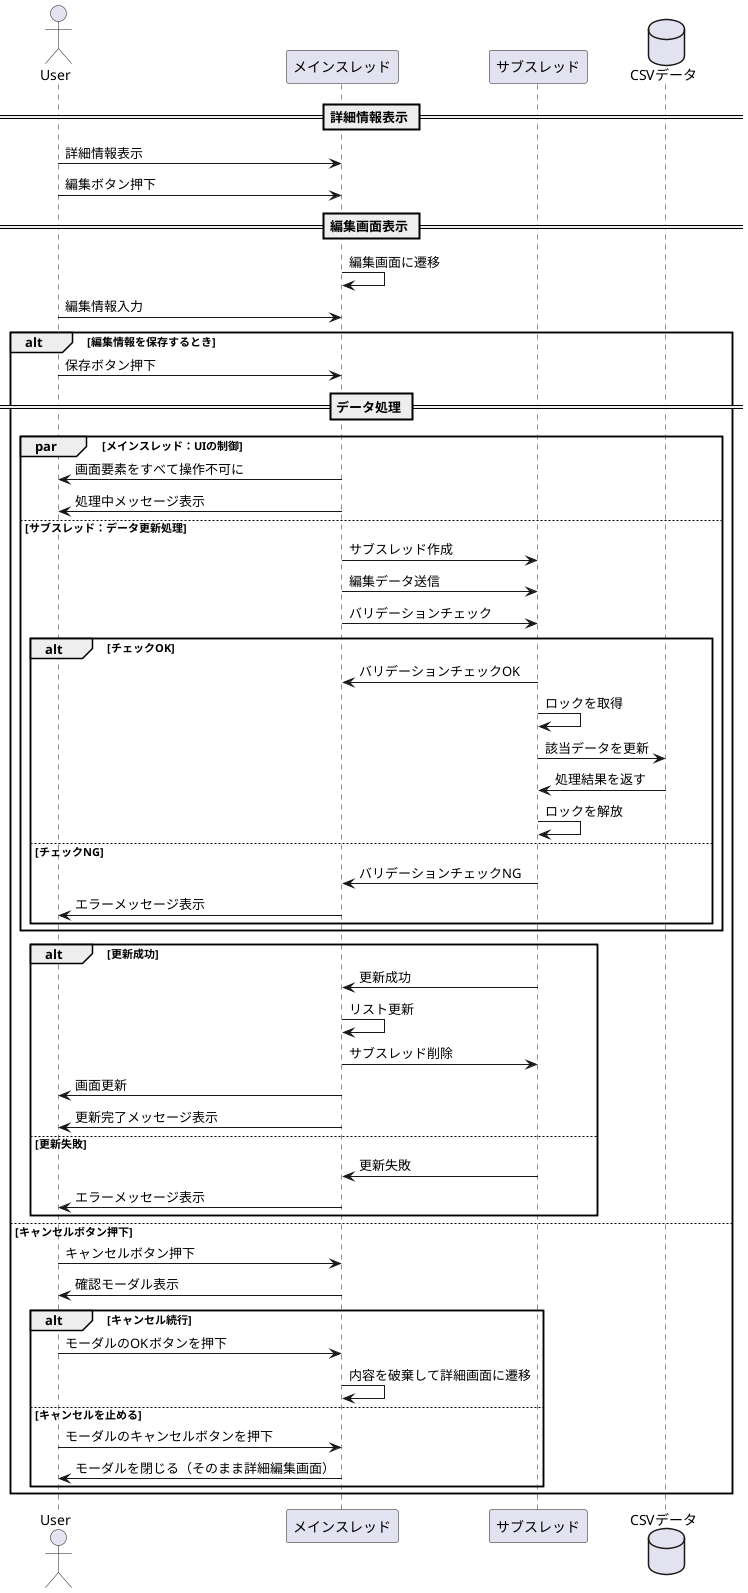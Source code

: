 @startuml editEmployee
actor User
participant メインスレッド
participant サブスレッド
Database CSVデータ

== 詳細情報表示 ==
User -> メインスレッド : 詳細情報表示
User -> メインスレッド : 編集ボタン押下

== 編集画面表示 ==
メインスレッド -> メインスレッド : 編集画面に遷移
User -> メインスレッド : 編集情報入力
alt 編集情報を保存するとき
    User -> メインスレッド : 保存ボタン押下

    == データ処理 ==
    par メインスレッド：UIの制御
        メインスレッド -> User : 画面要素をすべて操作不可に
        メインスレッド -> User : 処理中メッセージ表示
    else サブスレッド：データ更新処理
        メインスレッド -> サブスレッド : サブスレッド作成
        メインスレッド -> サブスレッド : 編集データ送信
        メインスレッド-> サブスレッド: バリデーションチェック
        alt チェックOK
            サブスレッド -> メインスレッド : バリデーションチェックOK
            サブスレッド -> サブスレッド : ロックを取得
            サブスレッド -> CSVデータ : 該当データを更新
            CSVデータ -> サブスレッド : 処理結果を返す
            サブスレッド -> サブスレッド : ロックを解放
        else チェックNG
            サブスレッド -> メインスレッド : バリデーションチェックNG
            メインスレッド -> User : エラーメッセージ表示
        end
    end

    alt 更新成功
        サブスレッド -> メインスレッド : 更新成功
        メインスレッド-> メインスレッド:リスト更新
        メインスレッド -> サブスレッド : サブスレッド削除
        メインスレッド -> User : 画面更新
        メインスレッド -> User : 更新完了メッセージ表示
    else 更新失敗
        サブスレッド -> メインスレッド : 更新失敗
        メインスレッド -> User : エラーメッセージ表示
    end

else キャンセルボタン押下
    User -> メインスレッド : キャンセルボタン押下
    メインスレッド -> User : 確認モーダル表示
    alt キャンセル続行
        User -> メインスレッド : モーダルのOKボタンを押下
        メインスレッド -> メインスレッド  : 内容を破棄して詳細画面に遷移
    else キャンセルを止める
        User -> メインスレッド : モーダルのキャンセルボタンを押下
        メインスレッド -> User : モーダルを閉じる（そのまま詳細編集画面）
    end
end
@enduml

